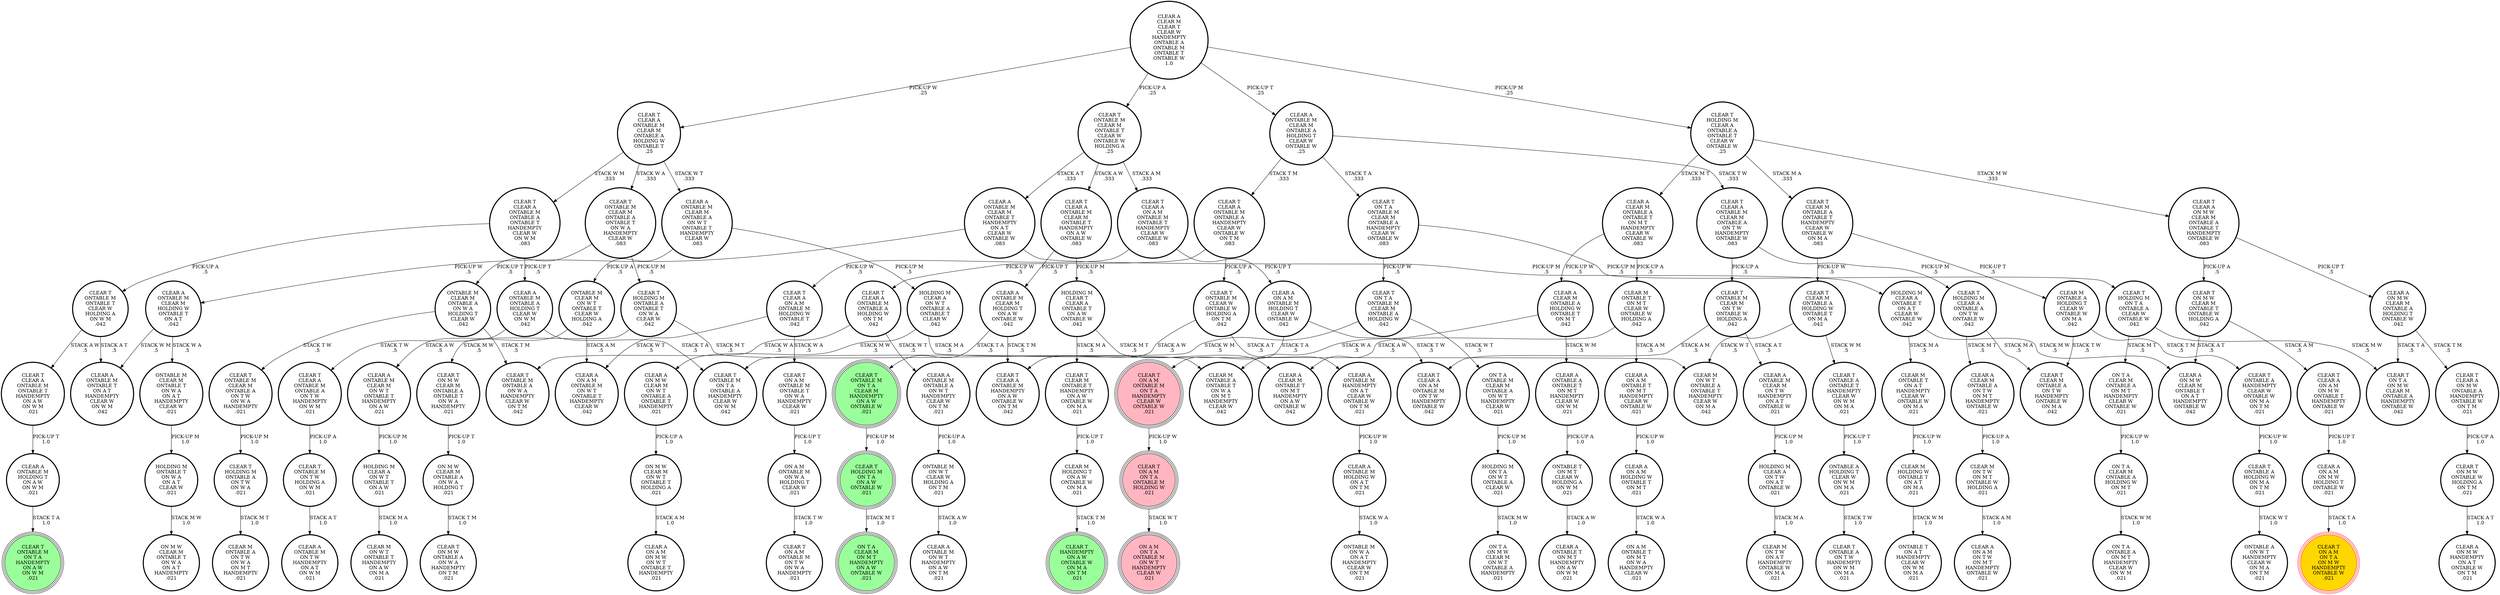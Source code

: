digraph {
"CLEAR A\nONTABLE M\nCLEAR M\nHOLDING T\nON A W\nONTABLE W\n.042\n" -> "CLEAR T\nONTABLE M\nON T A\nCLEAR M\nHANDEMPTY\nON A W\nONTABLE W\n.021\n"[label="STACK T A\n.5\n"];
"CLEAR A\nONTABLE M\nCLEAR M\nHOLDING T\nON A W\nONTABLE W\n.042\n" -> "CLEAR T\nCLEAR A\nONTABLE M\nHANDEMPTY\nON A W\nONTABLE W\nON T M\n.042\n"[label="STACK T M\n.5\n"];
"CLEAR T\nCLEAR A\nONTABLE M\nCLEAR M\nONTABLE A\nHOLDING W\nONTABLE T\n.25\n" -> "CLEAR T\nONTABLE M\nCLEAR M\nONTABLE A\nONTABLE T\nON W A\nHANDEMPTY\nCLEAR W\n.083\n"[label="STACK W A\n.333\n"];
"CLEAR T\nCLEAR A\nONTABLE M\nCLEAR M\nONTABLE A\nHOLDING W\nONTABLE T\n.25\n" -> "CLEAR T\nCLEAR A\nONTABLE M\nONTABLE A\nONTABLE T\nHANDEMPTY\nCLEAR W\nON W M\n.083\n"[label="STACK W M\n.333\n"];
"CLEAR T\nCLEAR A\nONTABLE M\nCLEAR M\nONTABLE A\nHOLDING W\nONTABLE T\n.25\n" -> "CLEAR A\nONTABLE M\nCLEAR M\nONTABLE A\nON W T\nONTABLE T\nHANDEMPTY\nCLEAR W\n.083\n"[label="STACK W T\n.333\n"];
"CLEAR A\nON M W\nCLEAR M\nON W T\nONTABLE A\nONTABLE T\nHANDEMPTY\n.021\n" -> "ON M W\nCLEAR M\nON W T\nONTABLE T\nHOLDING A\n.021\n"[label="PICK-UP A\n1.0\n"];
"CLEAR T\nON A M\nONTABLE M\nON T A\nHANDEMPTY\nCLEAR W\nONTABLE W\n.021\n" -> "CLEAR T\nON A M\nON T A\nONTABLE M\nHOLDING W\n.021\n"[label="PICK-UP W\n1.0\n"];
"HOLDING M\nCLEAR A\nON T W\nON A T\nONTABLE W\n.021\n" -> "CLEAR M\nON T W\nON A T\nHANDEMPTY\nONTABLE W\nON M A\n.021\n"[label="STACK M A\n1.0\n"];
"CLEAR M\nONTABLE T\nON M T\nCLEAR W\nONTABLE W\nHOLDING A\n.042\n" -> "CLEAR A\nCLEAR M\nONTABLE T\nON M T\nHANDEMPTY\nON A W\nONTABLE W\n.042\n"[label="STACK A W\n.5\n"];
"CLEAR M\nONTABLE T\nON M T\nCLEAR W\nONTABLE W\nHOLDING A\n.042\n" -> "CLEAR A\nON A M\nONTABLE T\nON M T\nHANDEMPTY\nCLEAR W\nONTABLE W\n.021\n"[label="STACK A M\n.5\n"];
"CLEAR A\nON A M\nHOLDING W\nONTABLE T\nON M T\n.021\n" -> "ON A M\nONTABLE T\nON M T\nON W A\nHANDEMPTY\nCLEAR W\n.021\n"[label="STACK W A\n1.0\n"];
"CLEAR M\nONTABLE A\nHOLDING T\nCLEAR W\nONTABLE W\nON M A\n.042\n" -> "CLEAR T\nONTABLE A\nHANDEMPTY\nCLEAR W\nONTABLE W\nON M A\nON T M\n.021\n"[label="STACK T M\n.5\n"];
"CLEAR M\nONTABLE A\nHOLDING T\nCLEAR W\nONTABLE W\nON M A\n.042\n" -> "CLEAR T\nCLEAR M\nONTABLE A\nON T W\nHANDEMPTY\nONTABLE W\nON M A\n.042\n"[label="STACK T W\n.5\n"];
"ONTABLE M\nCLEAR M\nON W T\nONTABLE T\nCLEAR W\nHOLDING A\n.042\n" -> "CLEAR A\nONTABLE M\nCLEAR M\nON W T\nONTABLE T\nHANDEMPTY\nON A W\n.021\n"[label="STACK A W\n.5\n"];
"ONTABLE M\nCLEAR M\nON W T\nONTABLE T\nCLEAR W\nHOLDING A\n.042\n" -> "CLEAR A\nON A M\nONTABLE M\nON W T\nONTABLE T\nHANDEMPTY\nCLEAR W\n.042\n"[label="STACK A M\n.5\n"];
"ON M W\nCLEAR M\nONTABLE A\nON W A\nHOLDING T\n.021\n" -> "CLEAR T\nON M W\nONTABLE A\nON W A\nHANDEMPTY\nON T M\n.021\n"[label="STACK T M\n1.0\n"];
"CLEAR T\nONTABLE M\nON T W\nHOLDING A\nON W M\n.021\n" -> "CLEAR A\nONTABLE M\nON T W\nHANDEMPTY\nON A T\nON W M\n.021\n"[label="STACK A T\n1.0\n"];
"CLEAR T\nON A M\nONTABLE M\nONTABLE T\nON W A\nHANDEMPTY\nCLEAR W\n.021\n" -> "ON A M\nONTABLE M\nON W A\nHOLDING T\nCLEAR W\n.021\n"[label="PICK-UP T\n1.0\n"];
"CLEAR A\nONTABLE M\nHOLDING W\nON A T\nON T M\n.021\n" -> "ONTABLE M\nON W A\nON A T\nHANDEMPTY\nCLEAR W\nON T M\n.021\n"[label="STACK W A\n1.0\n"];
"CLEAR A\nCLEAR M\nONTABLE A\nONTABLE T\nON M T\nHANDEMPTY\nCLEAR W\nONTABLE W\n.083\n" -> "CLEAR A\nCLEAR M\nONTABLE A\nHOLDING W\nONTABLE T\nON M T\n.042\n"[label="PICK-UP W\n.5\n"];
"CLEAR A\nCLEAR M\nONTABLE A\nONTABLE T\nON M T\nHANDEMPTY\nCLEAR W\nONTABLE W\n.083\n" -> "CLEAR M\nONTABLE T\nON M T\nCLEAR W\nONTABLE W\nHOLDING A\n.042\n"[label="PICK-UP A\n.5\n"];
"CLEAR T\nHOLDING M\nCLEAR A\nONTABLE A\nON T W\nONTABLE W\n.042\n" -> "CLEAR T\nCLEAR M\nONTABLE A\nON T W\nHANDEMPTY\nONTABLE W\nON M A\n.042\n"[label="STACK M A\n.5\n"];
"CLEAR T\nHOLDING M\nCLEAR A\nONTABLE A\nON T W\nONTABLE W\n.042\n" -> "CLEAR A\nCLEAR M\nONTABLE A\nON T W\nON M T\nHANDEMPTY\nONTABLE W\n.021\n"[label="STACK M T\n.5\n"];
"CLEAR A\nONTABLE M\nCLEAR M\nONTABLE T\nHANDEMPTY\nON A T\nCLEAR W\nONTABLE W\n.083\n" -> "CLEAR A\nONTABLE M\nCLEAR M\nHOLDING W\nONTABLE T\nON A T\n.042\n"[label="PICK-UP W\n.5\n"];
"CLEAR A\nONTABLE M\nCLEAR M\nONTABLE T\nHANDEMPTY\nON A T\nCLEAR W\nONTABLE W\n.083\n" -> "HOLDING M\nCLEAR A\nONTABLE T\nON A T\nCLEAR W\nONTABLE W\n.042\n"[label="PICK-UP M\n.5\n"];
"CLEAR T\nONTABLE M\nONTABLE T\nCLEAR W\nHOLDING A\nON W M\n.042\n" -> "CLEAR A\nONTABLE M\nONTABLE T\nON A T\nHANDEMPTY\nCLEAR W\nON W M\n.042\n"[label="STACK A T\n.5\n"];
"CLEAR T\nONTABLE M\nONTABLE T\nCLEAR W\nHOLDING A\nON W M\n.042\n" -> "CLEAR T\nCLEAR A\nONTABLE M\nONTABLE T\nHANDEMPTY\nON A W\nON W M\n.021\n"[label="STACK A W\n.5\n"];
"CLEAR T\nHOLDING M\nONTABLE A\nONTABLE T\nON W A\nCLEAR W\n.042\n" -> "CLEAR T\nON M W\nCLEAR M\nONTABLE A\nONTABLE T\nON W A\nHANDEMPTY\n.021\n"[label="STACK M W\n.5\n"];
"CLEAR T\nHOLDING M\nONTABLE A\nONTABLE T\nON W A\nCLEAR W\n.042\n" -> "CLEAR M\nONTABLE A\nONTABLE T\nON W A\nON M T\nHANDEMPTY\nCLEAR W\n.042\n"[label="STACK M T\n.5\n"];
"HOLDING M\nON T A\nON W T\nONTABLE A\nCLEAR W\n.021\n" -> "ON T A\nON M W\nCLEAR M\nON W T\nONTABLE A\nHANDEMPTY\n.021\n"[label="STACK M W\n1.0\n"];
"CLEAR T\nONTABLE A\nHOLDING W\nON M A\nON T M\n.021\n" -> "ONTABLE A\nON W T\nHANDEMPTY\nCLEAR W\nON M A\nON T M\n.021\n"[label="STACK W T\n1.0\n"];
"CLEAR T\nCLEAR A\nONTABLE M\nONTABLE A\nHANDEMPTY\nCLEAR W\nONTABLE W\nON T M\n.083\n" -> "CLEAR T\nCLEAR A\nONTABLE M\nONTABLE A\nHOLDING W\nON T M\n.042\n"[label="PICK-UP W\n.5\n"];
"CLEAR T\nCLEAR A\nONTABLE M\nONTABLE A\nHANDEMPTY\nCLEAR W\nONTABLE W\nON T M\n.083\n" -> "CLEAR T\nONTABLE M\nCLEAR W\nONTABLE W\nHOLDING A\nON T M\n.042\n"[label="PICK-UP A\n.5\n"];
"CLEAR A\nCLEAR M\nONTABLE A\nHOLDING W\nONTABLE T\nON M T\n.042\n" -> "CLEAR M\nONTABLE A\nONTABLE T\nON W A\nON M T\nHANDEMPTY\nCLEAR W\n.042\n"[label="STACK W A\n.5\n"];
"CLEAR A\nCLEAR M\nONTABLE A\nHOLDING W\nONTABLE T\nON M T\n.042\n" -> "CLEAR A\nONTABLE A\nONTABLE T\nON M T\nHANDEMPTY\nCLEAR W\nON W M\n.021\n"[label="STACK W M\n.5\n"];
"CLEAR T\nHOLDING M\nONTABLE A\nON T W\nON W A\n.021\n" -> "CLEAR M\nONTABLE A\nON T W\nON W A\nON M T\nHANDEMPTY\n.021\n"[label="STACK M T\n1.0\n"];
"CLEAR T\nON T A\nONTABLE M\nCLEAR M\nONTABLE A\nHANDEMPTY\nCLEAR W\nONTABLE W\n.083\n" -> "CLEAR T\nON T A\nONTABLE M\nCLEAR M\nONTABLE A\nHOLDING W\n.042\n"[label="PICK-UP W\n.5\n"];
"CLEAR T\nON T A\nONTABLE M\nCLEAR M\nONTABLE A\nHANDEMPTY\nCLEAR W\nONTABLE W\n.083\n" -> "CLEAR T\nHOLDING M\nON T A\nONTABLE A\nCLEAR W\nONTABLE W\n.042\n"[label="PICK-UP M\n.5\n"];
"CLEAR T\nON A M\nON T A\nONTABLE M\nHOLDING W\n.021\n" -> "ON A M\nON T A\nONTABLE M\nON W T\nHANDEMPTY\nCLEAR W\n.021\n"[label="STACK W T\n1.0\n"];
"ONTABLE M\nCLEAR M\nONTABLE T\nON W A\nON A T\nHANDEMPTY\nCLEAR W\n.021\n" -> "HOLDING M\nONTABLE T\nON W A\nON A T\nCLEAR W\n.021\n"[label="PICK-UP M\n1.0\n"];
"CLEAR A\nONTABLE M\nCLEAR M\nONTABLE A\nON W T\nONTABLE T\nHANDEMPTY\nCLEAR W\n.083\n" -> "HOLDING M\nCLEAR A\nON W T\nONTABLE A\nONTABLE T\nCLEAR W\n.042\n"[label="PICK-UP M\n.5\n"];
"CLEAR A\nONTABLE M\nCLEAR M\nONTABLE A\nON W T\nONTABLE T\nHANDEMPTY\nCLEAR W\n.083\n" -> "ONTABLE M\nCLEAR M\nON W T\nONTABLE T\nCLEAR W\nHOLDING A\n.042\n"[label="PICK-UP A\n.5\n"];
"CLEAR T\nONTABLE A\nHANDEMPTY\nCLEAR W\nONTABLE W\nON M A\nON T M\n.021\n" -> "CLEAR T\nONTABLE A\nHOLDING W\nON M A\nON T M\n.021\n"[label="PICK-UP W\n1.0\n"];
"CLEAR T\nCLEAR A\nON M W\nONTABLE A\nHANDEMPTY\nONTABLE W\nON T M\n.021\n" -> "CLEAR T\nON M W\nONTABLE W\nHOLDING A\nON T M\n.021\n"[label="PICK-UP A\n1.0\n"];
"CLEAR A\nON A M\nONTABLE M\nHOLDING T\nCLEAR W\nONTABLE W\n.042\n" -> "CLEAR T\nON A M\nONTABLE M\nON T A\nHANDEMPTY\nCLEAR W\nONTABLE W\n.021\n"[label="STACK T A\n.5\n"];
"CLEAR A\nON A M\nONTABLE M\nHOLDING T\nCLEAR W\nONTABLE W\n.042\n" -> "CLEAR T\nCLEAR A\nON A M\nONTABLE M\nON T W\nHANDEMPTY\nONTABLE W\n.042\n"[label="STACK T W\n.5\n"];
"ON M W\nCLEAR M\nON W T\nONTABLE T\nHOLDING A\n.021\n" -> "CLEAR A\nON A M\nON M W\nON W T\nONTABLE T\nHANDEMPTY\n.021\n"[label="STACK A M\n1.0\n"];
"HOLDING M\nCLEAR A\nONTABLE T\nON A T\nCLEAR W\nONTABLE W\n.042\n" -> "CLEAR A\nON M W\nCLEAR M\nONTABLE T\nON A T\nHANDEMPTY\nONTABLE W\n.042\n"[label="STACK M W\n.5\n"];
"HOLDING M\nCLEAR A\nONTABLE T\nON A T\nCLEAR W\nONTABLE W\n.042\n" -> "CLEAR M\nONTABLE T\nON A T\nHANDEMPTY\nCLEAR W\nONTABLE W\nON M A\n.021\n"[label="STACK M A\n.5\n"];
"ONTABLE A\nHOLDING T\nCLEAR W\nON W M\nON M A\n.021\n" -> "CLEAR T\nONTABLE A\nON T W\nHANDEMPTY\nON W M\nON M A\n.021\n"[label="STACK T W\n1.0\n"];
"ON T A\nCLEAR M\nONTABLE A\nHOLDING W\nON M T\n.021\n" -> "ON T A\nONTABLE A\nON M T\nHANDEMPTY\nCLEAR W\nON W M\n.021\n"[label="STACK W M\n1.0\n"];
"ONTABLE M\nCLEAR M\nONTABLE A\nON W A\nHOLDING T\nCLEAR W\n.042\n" -> "CLEAR T\nONTABLE M\nONTABLE A\nON W A\nHANDEMPTY\nCLEAR W\nON T M\n.042\n"[label="STACK T M\n.5\n"];
"ONTABLE M\nCLEAR M\nONTABLE A\nON W A\nHOLDING T\nCLEAR W\n.042\n" -> "CLEAR T\nONTABLE M\nCLEAR M\nONTABLE A\nON T W\nON W A\nHANDEMPTY\n.021\n"[label="STACK T W\n.5\n"];
"CLEAR T\nONTABLE M\nCLEAR M\nONTABLE A\nON T W\nON W A\nHANDEMPTY\n.021\n" -> "CLEAR T\nHOLDING M\nONTABLE A\nON T W\nON W A\n.021\n"[label="PICK-UP M\n1.0\n"];
"CLEAR T\nCLEAR A\nONTABLE M\nONTABLE A\nON T W\nHANDEMPTY\nON W M\n.021\n" -> "CLEAR T\nONTABLE M\nON T W\nHOLDING A\nON W M\n.021\n"[label="PICK-UP A\n1.0\n"];
"CLEAR T\nCLEAR A\nONTABLE M\nONTABLE A\nHOLDING W\nON T M\n.042\n" -> "CLEAR T\nONTABLE M\nONTABLE A\nON W A\nHANDEMPTY\nCLEAR W\nON T M\n.042\n"[label="STACK W A\n.5\n"];
"CLEAR T\nCLEAR A\nONTABLE M\nONTABLE A\nHOLDING W\nON T M\n.042\n" -> "CLEAR A\nONTABLE M\nONTABLE A\nON W T\nHANDEMPTY\nCLEAR W\nON T M\n.021\n"[label="STACK W T\n.5\n"];
"HOLDING M\nONTABLE T\nON W A\nON A T\nCLEAR W\n.021\n" -> "ON M W\nCLEAR M\nONTABLE T\nON W A\nON A T\nHANDEMPTY\n.021\n"[label="STACK M W\n1.0\n"];
"CLEAR M\nON T W\nON M T\nONTABLE W\nHOLDING A\n.021\n" -> "CLEAR A\nON A M\nON T W\nON M T\nHANDEMPTY\nONTABLE W\n.021\n"[label="STACK A M\n1.0\n"];
"ONTABLE T\nON M T\nCLEAR W\nHOLDING A\nON W M\n.021\n" -> "CLEAR A\nONTABLE T\nON M T\nHANDEMPTY\nON A W\nON W M\n.021\n"[label="STACK A W\n1.0\n"];
"CLEAR T\nCLEAR A\nONTABLE M\nCLEAR M\nONTABLE T\nHANDEMPTY\nON A W\nONTABLE W\n.083\n" -> "HOLDING M\nCLEAR T\nCLEAR A\nONTABLE T\nON A W\nONTABLE W\n.042\n"[label="PICK-UP M\n.5\n"];
"CLEAR T\nCLEAR A\nONTABLE M\nCLEAR M\nONTABLE T\nHANDEMPTY\nON A W\nONTABLE W\n.083\n" -> "CLEAR A\nONTABLE M\nCLEAR M\nHOLDING T\nON A W\nONTABLE W\n.042\n"[label="PICK-UP T\n.5\n"];
"CLEAR T\nONTABLE M\nCLEAR M\nONTABLE T\nCLEAR W\nONTABLE W\nHOLDING A\n.25\n" -> "CLEAR A\nONTABLE M\nCLEAR M\nONTABLE T\nHANDEMPTY\nON A T\nCLEAR W\nONTABLE W\n.083\n"[label="STACK A T\n.333\n"];
"CLEAR T\nONTABLE M\nCLEAR M\nONTABLE T\nCLEAR W\nONTABLE W\nHOLDING A\n.25\n" -> "CLEAR T\nCLEAR A\nON A M\nONTABLE M\nONTABLE T\nHANDEMPTY\nCLEAR W\nONTABLE W\n.083\n"[label="STACK A M\n.333\n"];
"CLEAR T\nONTABLE M\nCLEAR M\nONTABLE T\nCLEAR W\nONTABLE W\nHOLDING A\n.25\n" -> "CLEAR T\nCLEAR A\nONTABLE M\nCLEAR M\nONTABLE T\nHANDEMPTY\nON A W\nONTABLE W\n.083\n"[label="STACK A W\n.333\n"];
"CLEAR T\nHOLDING M\nON T A\nONTABLE A\nCLEAR W\nONTABLE W\n.042\n" -> "ON T A\nCLEAR M\nONTABLE A\nON M T\nHANDEMPTY\nCLEAR W\nONTABLE W\n.021\n"[label="STACK M T\n.5\n"];
"CLEAR T\nHOLDING M\nON T A\nONTABLE A\nCLEAR W\nONTABLE W\n.042\n" -> "CLEAR T\nON T A\nON M W\nCLEAR M\nONTABLE A\nHANDEMPTY\nONTABLE W\n.042\n"[label="STACK M W\n.5\n"];
"CLEAR A\nON M W\nCLEAR M\nONTABLE A\nHOLDING T\nONTABLE W\n.042\n" -> "CLEAR T\nON T A\nON M W\nCLEAR M\nONTABLE A\nHANDEMPTY\nONTABLE W\n.042\n"[label="STACK T A\n.5\n"];
"CLEAR A\nON M W\nCLEAR M\nONTABLE A\nHOLDING T\nONTABLE W\n.042\n" -> "CLEAR T\nCLEAR A\nON M W\nONTABLE A\nHANDEMPTY\nONTABLE W\nON T M\n.021\n"[label="STACK T M\n.5\n"];
"CLEAR T\nCLEAR M\nONTABLE A\nONTABLE T\nHANDEMPTY\nCLEAR W\nONTABLE W\nON M A\n.083\n" -> "CLEAR M\nONTABLE A\nHOLDING T\nCLEAR W\nONTABLE W\nON M A\n.042\n"[label="PICK-UP T\n.5\n"];
"CLEAR T\nCLEAR M\nONTABLE A\nONTABLE T\nHANDEMPTY\nCLEAR W\nONTABLE W\nON M A\n.083\n" -> "CLEAR T\nCLEAR M\nONTABLE A\nHOLDING W\nONTABLE T\nON M A\n.042\n"[label="PICK-UP W\n.5\n"];
"CLEAR A\nON A M\nONTABLE T\nON M T\nHANDEMPTY\nCLEAR W\nONTABLE W\n.021\n" -> "CLEAR A\nON A M\nHOLDING W\nONTABLE T\nON M T\n.021\n"[label="PICK-UP W\n1.0\n"];
"CLEAR T\nCLEAR M\nONTABLE T\nHANDEMPTY\nON A W\nONTABLE W\nON M A\n.021\n" -> "CLEAR M\nHOLDING T\nON A W\nONTABLE W\nON M A\n.021\n"[label="PICK-UP T\n1.0\n"];
"CLEAR T\nON T A\nONTABLE M\nCLEAR M\nONTABLE A\nHOLDING W\n.042\n" -> "CLEAR T\nONTABLE M\nON T A\nONTABLE A\nHANDEMPTY\nCLEAR W\nON W M\n.042\n"[label="STACK W M\n.5\n"];
"CLEAR T\nON T A\nONTABLE M\nCLEAR M\nONTABLE A\nHOLDING W\n.042\n" -> "ON T A\nONTABLE M\nCLEAR M\nONTABLE A\nON W T\nHANDEMPTY\nCLEAR W\n.021\n"[label="STACK W T\n.5\n"];
"ONTABLE M\nON W T\nCLEAR W\nHOLDING A\nON T M\n.021\n" -> "CLEAR A\nONTABLE M\nON W T\nHANDEMPTY\nON A W\nON T M\n.021\n"[label="STACK A W\n1.0\n"];
"CLEAR A\nON A M\nON M W\nHOLDING T\nONTABLE W\n.021\n" -> "CLEAR T\nON A M\nON T A\nON M W\nHANDEMPTY\nONTABLE W\n.021\n"[label="STACK T A\n1.0\n"];
"ON T A\nONTABLE M\nCLEAR M\nONTABLE A\nON W T\nHANDEMPTY\nCLEAR W\n.021\n" -> "HOLDING M\nON T A\nON W T\nONTABLE A\nCLEAR W\n.021\n"[label="PICK-UP M\n1.0\n"];
"CLEAR T\nON M W\nCLEAR M\nONTABLE T\nONTABLE W\nHOLDING A\n.042\n" -> "CLEAR A\nON M W\nCLEAR M\nONTABLE T\nON A T\nHANDEMPTY\nONTABLE W\n.042\n"[label="STACK A T\n.5\n"];
"CLEAR T\nON M W\nCLEAR M\nONTABLE T\nONTABLE W\nHOLDING A\n.042\n" -> "CLEAR T\nCLEAR A\nON A M\nON M W\nONTABLE T\nHANDEMPTY\nONTABLE W\n.021\n"[label="STACK A M\n.5\n"];
"CLEAR T\nCLEAR A\nONTABLE M\nCLEAR M\nONTABLE A\nON T W\nHANDEMPTY\nONTABLE W\n.083\n" -> "CLEAR T\nONTABLE M\nCLEAR M\nON T W\nONTABLE W\nHOLDING A\n.042\n"[label="PICK-UP A\n.5\n"];
"CLEAR T\nCLEAR A\nONTABLE M\nCLEAR M\nONTABLE A\nON T W\nHANDEMPTY\nONTABLE W\n.083\n" -> "CLEAR T\nHOLDING M\nCLEAR A\nONTABLE A\nON T W\nONTABLE W\n.042\n"[label="PICK-UP M\n.5\n"];
"ON A M\nONTABLE M\nON W A\nHOLDING T\nCLEAR W\n.021\n" -> "CLEAR T\nON A M\nONTABLE M\nON T W\nON W A\nHANDEMPTY\n.021\n"[label="STACK T W\n1.0\n"];
"HOLDING M\nCLEAR A\nON W T\nONTABLE A\nONTABLE T\nCLEAR W\n.042\n" -> "CLEAR M\nON W T\nONTABLE A\nONTABLE T\nHANDEMPTY\nCLEAR W\nON M A\n.042\n"[label="STACK M A\n.5\n"];
"HOLDING M\nCLEAR A\nON W T\nONTABLE A\nONTABLE T\nCLEAR W\n.042\n" -> "CLEAR A\nON M W\nCLEAR M\nON W T\nONTABLE A\nONTABLE T\nHANDEMPTY\n.021\n"[label="STACK M W\n.5\n"];
"CLEAR A\nONTABLE M\nONTABLE A\nHOLDING T\nCLEAR W\nON W M\n.042\n" -> "CLEAR T\nONTABLE M\nON T A\nONTABLE A\nHANDEMPTY\nCLEAR W\nON W M\n.042\n"[label="STACK T A\n.5\n"];
"CLEAR A\nONTABLE M\nONTABLE A\nHOLDING T\nCLEAR W\nON W M\n.042\n" -> "CLEAR T\nCLEAR A\nONTABLE M\nONTABLE A\nON T W\nHANDEMPTY\nON W M\n.021\n"[label="STACK T W\n.5\n"];
"CLEAR A\nONTABLE M\nHANDEMPTY\nON A T\nCLEAR W\nONTABLE W\nON T M\n.021\n" -> "CLEAR A\nONTABLE M\nHOLDING W\nON A T\nON T M\n.021\n"[label="PICK-UP W\n1.0\n"];
"CLEAR T\nON M W\nONTABLE W\nHOLDING A\nON T M\n.021\n" -> "CLEAR A\nON M W\nHANDEMPTY\nON A T\nONTABLE W\nON T M\n.021\n"[label="STACK A T\n1.0\n"];
"CLEAR A\nCLEAR M\nCLEAR T\nCLEAR W\nHANDEMPTY\nONTABLE A\nONTABLE M\nONTABLE T\nONTABLE W\n1.0\n" -> "CLEAR T\nONTABLE M\nCLEAR M\nONTABLE T\nCLEAR W\nONTABLE W\nHOLDING A\n.25\n"[label="PICK-UP A\n.25\n"];
"CLEAR A\nCLEAR M\nCLEAR T\nCLEAR W\nHANDEMPTY\nONTABLE A\nONTABLE M\nONTABLE T\nONTABLE W\n1.0\n" -> "CLEAR A\nONTABLE M\nCLEAR M\nONTABLE A\nHOLDING T\nCLEAR W\nONTABLE W\n.25\n"[label="PICK-UP T\n.25\n"];
"CLEAR A\nCLEAR M\nCLEAR T\nCLEAR W\nHANDEMPTY\nONTABLE A\nONTABLE M\nONTABLE T\nONTABLE W\n1.0\n" -> "CLEAR T\nHOLDING M\nCLEAR A\nONTABLE A\nONTABLE T\nCLEAR W\nONTABLE W\n.25\n"[label="PICK-UP M\n.25\n"];
"CLEAR A\nCLEAR M\nCLEAR T\nCLEAR W\nHANDEMPTY\nONTABLE A\nONTABLE M\nONTABLE T\nONTABLE W\n1.0\n" -> "CLEAR T\nCLEAR A\nONTABLE M\nCLEAR M\nONTABLE A\nHOLDING W\nONTABLE T\n.25\n"[label="PICK-UP W\n.25\n"];
"CLEAR T\nCLEAR A\nON M W\nCLEAR M\nONTABLE A\nONTABLE T\nHANDEMPTY\nONTABLE W\n.083\n" -> "CLEAR A\nON M W\nCLEAR M\nONTABLE A\nHOLDING T\nONTABLE W\n.042\n"[label="PICK-UP T\n.5\n"];
"CLEAR T\nCLEAR A\nON M W\nCLEAR M\nONTABLE A\nONTABLE T\nHANDEMPTY\nONTABLE W\n.083\n" -> "CLEAR T\nON M W\nCLEAR M\nONTABLE T\nONTABLE W\nHOLDING A\n.042\n"[label="PICK-UP A\n.5\n"];
"CLEAR A\nONTABLE M\nONTABLE A\nON W T\nHANDEMPTY\nCLEAR W\nON T M\n.021\n" -> "ONTABLE M\nON W T\nCLEAR W\nHOLDING A\nON T M\n.021\n"[label="PICK-UP A\n1.0\n"];
"CLEAR T\nON M W\nCLEAR M\nONTABLE A\nONTABLE T\nON W A\nHANDEMPTY\n.021\n" -> "ON M W\nCLEAR M\nONTABLE A\nON W A\nHOLDING T\n.021\n"[label="PICK-UP T\n1.0\n"];
"CLEAR M\nONTABLE T\nON A T\nHANDEMPTY\nCLEAR W\nONTABLE W\nON M A\n.021\n" -> "CLEAR M\nHOLDING W\nONTABLE T\nON A T\nON M A\n.021\n"[label="PICK-UP W\n1.0\n"];
"CLEAR A\nONTABLE M\nCLEAR M\nON T W\nHANDEMPTY\nON A T\nONTABLE W\n.021\n" -> "HOLDING M\nCLEAR A\nON T W\nON A T\nONTABLE W\n.021\n"[label="PICK-UP M\n1.0\n"];
"CLEAR A\nONTABLE A\nONTABLE T\nON M T\nHANDEMPTY\nCLEAR W\nON W M\n.021\n" -> "ONTABLE T\nON M T\nCLEAR W\nHOLDING A\nON W M\n.021\n"[label="PICK-UP A\n1.0\n"];
"ON T A\nCLEAR M\nONTABLE A\nON M T\nHANDEMPTY\nCLEAR W\nONTABLE W\n.021\n" -> "ON T A\nCLEAR M\nONTABLE A\nHOLDING W\nON M T\n.021\n"[label="PICK-UP W\n1.0\n"];
"CLEAR T\nCLEAR A\nON A M\nONTABLE M\nHOLDING W\nONTABLE T\n.042\n" -> "CLEAR A\nON A M\nONTABLE M\nON W T\nONTABLE T\nHANDEMPTY\nCLEAR W\n.042\n"[label="STACK W T\n.5\n"];
"CLEAR T\nCLEAR A\nON A M\nONTABLE M\nHOLDING W\nONTABLE T\n.042\n" -> "CLEAR T\nON A M\nONTABLE M\nONTABLE T\nON W A\nHANDEMPTY\nCLEAR W\n.021\n"[label="STACK W A\n.5\n"];
"CLEAR A\nONTABLE M\nCLEAR M\nHOLDING W\nONTABLE T\nON A T\n.042\n" -> "CLEAR A\nONTABLE M\nONTABLE T\nON A T\nHANDEMPTY\nCLEAR W\nON W M\n.042\n"[label="STACK W M\n.5\n"];
"CLEAR A\nONTABLE M\nCLEAR M\nHOLDING W\nONTABLE T\nON A T\n.042\n" -> "ONTABLE M\nCLEAR M\nONTABLE T\nON W A\nON A T\nHANDEMPTY\nCLEAR W\n.021\n"[label="STACK W A\n.5\n"];
"CLEAR T\nHOLDING M\nCLEAR A\nONTABLE A\nONTABLE T\nCLEAR W\nONTABLE W\n.25\n" -> "CLEAR A\nCLEAR M\nONTABLE A\nONTABLE T\nON M T\nHANDEMPTY\nCLEAR W\nONTABLE W\n.083\n"[label="STACK M T\n.333\n"];
"CLEAR T\nHOLDING M\nCLEAR A\nONTABLE A\nONTABLE T\nCLEAR W\nONTABLE W\n.25\n" -> "CLEAR T\nCLEAR M\nONTABLE A\nONTABLE T\nHANDEMPTY\nCLEAR W\nONTABLE W\nON M A\n.083\n"[label="STACK M A\n.333\n"];
"CLEAR T\nHOLDING M\nCLEAR A\nONTABLE A\nONTABLE T\nCLEAR W\nONTABLE W\n.25\n" -> "CLEAR T\nCLEAR A\nON M W\nCLEAR M\nONTABLE A\nONTABLE T\nHANDEMPTY\nONTABLE W\n.083\n"[label="STACK M W\n.333\n"];
"CLEAR A\nONTABLE M\nCLEAR M\nONTABLE A\nHOLDING T\nCLEAR W\nONTABLE W\n.25\n" -> "CLEAR T\nCLEAR A\nONTABLE M\nONTABLE A\nHANDEMPTY\nCLEAR W\nONTABLE W\nON T M\n.083\n"[label="STACK T M\n.333\n"];
"CLEAR A\nONTABLE M\nCLEAR M\nONTABLE A\nHOLDING T\nCLEAR W\nONTABLE W\n.25\n" -> "CLEAR T\nON T A\nONTABLE M\nCLEAR M\nONTABLE A\nHANDEMPTY\nCLEAR W\nONTABLE W\n.083\n"[label="STACK T A\n.333\n"];
"CLEAR A\nONTABLE M\nCLEAR M\nONTABLE A\nHOLDING T\nCLEAR W\nONTABLE W\n.25\n" -> "CLEAR T\nCLEAR A\nONTABLE M\nCLEAR M\nONTABLE A\nON T W\nHANDEMPTY\nONTABLE W\n.083\n"[label="STACK T W\n.333\n"];
"CLEAR T\nCLEAR A\nONTABLE M\nONTABLE A\nONTABLE T\nHANDEMPTY\nCLEAR W\nON W M\n.083\n" -> "CLEAR T\nONTABLE M\nONTABLE T\nCLEAR W\nHOLDING A\nON W M\n.042\n"[label="PICK-UP A\n.5\n"];
"CLEAR T\nCLEAR A\nONTABLE M\nONTABLE A\nONTABLE T\nHANDEMPTY\nCLEAR W\nON W M\n.083\n" -> "CLEAR A\nONTABLE M\nONTABLE A\nHOLDING T\nCLEAR W\nON W M\n.042\n"[label="PICK-UP T\n.5\n"];
"CLEAR T\nHOLDING M\nON T A\nON A W\nONTABLE W\n.021\n" -> "ON T A\nCLEAR M\nON M T\nHANDEMPTY\nON A W\nONTABLE W\n.021\n"[label="STACK M T\n1.0\n"];
"CLEAR A\nONTABLE M\nHOLDING T\nON A W\nON W M\n.021\n" -> "CLEAR T\nONTABLE M\nON T A\nHANDEMPTY\nON A W\nON W M\n.021\n"[label="STACK T A\n1.0\n"];
"CLEAR A\nCLEAR M\nONTABLE A\nON T W\nON M T\nHANDEMPTY\nONTABLE W\n.021\n" -> "CLEAR M\nON T W\nON M T\nONTABLE W\nHOLDING A\n.021\n"[label="PICK-UP A\n1.0\n"];
"CLEAR T\nONTABLE M\nCLEAR W\nONTABLE W\nHOLDING A\nON T M\n.042\n" -> "CLEAR T\nCLEAR A\nONTABLE M\nHANDEMPTY\nON A W\nONTABLE W\nON T M\n.042\n"[label="STACK A W\n.5\n"];
"CLEAR T\nONTABLE M\nCLEAR W\nONTABLE W\nHOLDING A\nON T M\n.042\n" -> "CLEAR A\nONTABLE M\nHANDEMPTY\nON A T\nCLEAR W\nONTABLE W\nON T M\n.021\n"[label="STACK A T\n.5\n"];
"CLEAR T\nONTABLE A\nONTABLE T\nHANDEMPTY\nCLEAR W\nON W M\nON M A\n.021\n" -> "ONTABLE A\nHOLDING T\nCLEAR W\nON W M\nON M A\n.021\n"[label="PICK-UP T\n1.0\n"];
"HOLDING M\nCLEAR A\nON W T\nONTABLE T\nON A W\n.021\n" -> "CLEAR M\nON W T\nONTABLE T\nHANDEMPTY\nON A W\nON M A\n.021\n"[label="STACK M A\n1.0\n"];
"CLEAR A\nONTABLE M\nCLEAR M\nON W T\nONTABLE T\nHANDEMPTY\nON A W\n.021\n" -> "HOLDING M\nCLEAR A\nON W T\nONTABLE T\nON A W\n.021\n"[label="PICK-UP M\n1.0\n"];
"CLEAR T\nCLEAR A\nON A M\nON M W\nONTABLE T\nHANDEMPTY\nONTABLE W\n.021\n" -> "CLEAR A\nON A M\nON M W\nHOLDING T\nONTABLE W\n.021\n"[label="PICK-UP T\n1.0\n"];
"CLEAR T\nCLEAR A\nONTABLE M\nONTABLE T\nHANDEMPTY\nON A W\nON W M\n.021\n" -> "CLEAR A\nONTABLE M\nHOLDING T\nON A W\nON W M\n.021\n"[label="PICK-UP T\n1.0\n"];
"CLEAR T\nONTABLE M\nCLEAR M\nON T W\nONTABLE W\nHOLDING A\n.042\n" -> "CLEAR T\nCLEAR A\nON A M\nONTABLE M\nON T W\nHANDEMPTY\nONTABLE W\n.042\n"[label="STACK A M\n.5\n"];
"CLEAR T\nONTABLE M\nCLEAR M\nON T W\nONTABLE W\nHOLDING A\n.042\n" -> "CLEAR A\nONTABLE M\nCLEAR M\nON T W\nHANDEMPTY\nON A T\nONTABLE W\n.021\n"[label="STACK A T\n.5\n"];
"CLEAR T\nCLEAR M\nONTABLE A\nHOLDING W\nONTABLE T\nON M A\n.042\n" -> "CLEAR T\nONTABLE A\nONTABLE T\nHANDEMPTY\nCLEAR W\nON W M\nON M A\n.021\n"[label="STACK W M\n.5\n"];
"CLEAR T\nCLEAR M\nONTABLE A\nHOLDING W\nONTABLE T\nON M A\n.042\n" -> "CLEAR M\nON W T\nONTABLE A\nONTABLE T\nHANDEMPTY\nCLEAR W\nON M A\n.042\n"[label="STACK W T\n.5\n"];
"HOLDING M\nCLEAR T\nCLEAR A\nONTABLE T\nON A W\nONTABLE W\n.042\n" -> "CLEAR A\nCLEAR M\nONTABLE T\nON M T\nHANDEMPTY\nON A W\nONTABLE W\n.042\n"[label="STACK M T\n.5\n"];
"HOLDING M\nCLEAR T\nCLEAR A\nONTABLE T\nON A W\nONTABLE W\n.042\n" -> "CLEAR T\nCLEAR M\nONTABLE T\nHANDEMPTY\nON A W\nONTABLE W\nON M A\n.021\n"[label="STACK M A\n.5\n"];
"CLEAR T\nCLEAR A\nON A M\nONTABLE M\nONTABLE T\nHANDEMPTY\nCLEAR W\nONTABLE W\n.083\n" -> "CLEAR T\nCLEAR A\nON A M\nONTABLE M\nHOLDING W\nONTABLE T\n.042\n"[label="PICK-UP W\n.5\n"];
"CLEAR T\nCLEAR A\nON A M\nONTABLE M\nONTABLE T\nHANDEMPTY\nCLEAR W\nONTABLE W\n.083\n" -> "CLEAR A\nON A M\nONTABLE M\nHOLDING T\nCLEAR W\nONTABLE W\n.042\n"[label="PICK-UP T\n.5\n"];
"CLEAR T\nONTABLE M\nON T A\nCLEAR M\nHANDEMPTY\nON A W\nONTABLE W\n.021\n" -> "CLEAR T\nHOLDING M\nON T A\nON A W\nONTABLE W\n.021\n"[label="PICK-UP M\n1.0\n"];
"CLEAR M\nHOLDING T\nON A W\nONTABLE W\nON M A\n.021\n" -> "CLEAR T\nHANDEMPTY\nON A W\nONTABLE W\nON M A\nON T M\n.021\n"[label="STACK T M\n1.0\n"];
"CLEAR T\nONTABLE M\nCLEAR M\nONTABLE A\nONTABLE T\nON W A\nHANDEMPTY\nCLEAR W\n.083\n" -> "ONTABLE M\nCLEAR M\nONTABLE A\nON W A\nHOLDING T\nCLEAR W\n.042\n"[label="PICK-UP T\n.5\n"];
"CLEAR T\nONTABLE M\nCLEAR M\nONTABLE A\nONTABLE T\nON W A\nHANDEMPTY\nCLEAR W\n.083\n" -> "CLEAR T\nHOLDING M\nONTABLE A\nONTABLE T\nON W A\nCLEAR W\n.042\n"[label="PICK-UP M\n.5\n"];
"CLEAR M\nHOLDING W\nONTABLE T\nON A T\nON M A\n.021\n" -> "ONTABLE T\nON A T\nHANDEMPTY\nCLEAR W\nON W M\nON M A\n.021\n"[label="STACK W M\n1.0\n"];
"ON M W\nCLEAR M\nONTABLE T\nON W A\nON A T\nHANDEMPTY\n.021\n" [shape=circle, penwidth=3];
"CLEAR T\nON A M\nONTABLE M\nON T W\nON W A\nHANDEMPTY\n.021\n" [shape=circle, penwidth=3];
"CLEAR T\nONTABLE M\nON T A\nONTABLE A\nHANDEMPTY\nCLEAR W\nON W M\n.042\n" [shape=circle, penwidth=3];
"ONTABLE M\nON W A\nON A T\nHANDEMPTY\nCLEAR W\nON T M\n.021\n" [shape=circle, penwidth=3];
"CLEAR T\nHANDEMPTY\nON A W\nONTABLE W\nON M A\nON T M\n.021\n" [shape=circle, style=filled, fillcolor=palegreen1, peripheries=3];
"ON T A\nONTABLE A\nON M T\nHANDEMPTY\nCLEAR W\nON W M\n.021\n" [shape=circle, penwidth=3];
"ON T A\nCLEAR M\nON M T\nHANDEMPTY\nON A W\nONTABLE W\n.021\n" [shape=circle, style=filled, fillcolor=palegreen1, peripheries=3];
"CLEAR T\nCLEAR A\nONTABLE M\nHANDEMPTY\nON A W\nONTABLE W\nON T M\n.042\n" [shape=circle, penwidth=3];
"CLEAR M\nONTABLE A\nON T W\nON W A\nON M T\nHANDEMPTY\n.021\n" [shape=circle, penwidth=3];
"CLEAR A\nON A M\nON T W\nON M T\nHANDEMPTY\nONTABLE W\n.021\n" [shape=circle, penwidth=3];
"ONTABLE A\nON W T\nHANDEMPTY\nCLEAR W\nON M A\nON T M\n.021\n" [shape=circle, penwidth=3];
"CLEAR T\nON T A\nON M W\nCLEAR M\nONTABLE A\nHANDEMPTY\nONTABLE W\n.042\n" [shape=circle, penwidth=3];
"CLEAR A\nON A M\nONTABLE M\nON W T\nONTABLE T\nHANDEMPTY\nCLEAR W\n.042\n" [shape=circle, penwidth=3];
"CLEAR T\nCLEAR M\nONTABLE A\nON T W\nHANDEMPTY\nONTABLE W\nON M A\n.042\n" [shape=circle, penwidth=3];
"CLEAR A\nON A M\nON M W\nON W T\nONTABLE T\nHANDEMPTY\n.021\n" [shape=circle, penwidth=3];
"CLEAR A\nON M W\nHANDEMPTY\nON A T\nONTABLE W\nON T M\n.021\n" [shape=circle, penwidth=3];
"CLEAR T\nON A M\nON T A\nON M W\nHANDEMPTY\nONTABLE W\n.021\n" [shape=circle, style=filled color=red, fillcolor=gold, peripheries=3];
"CLEAR T\nONTABLE M\nON T A\nHANDEMPTY\nON A W\nON W M\n.021\n" [shape=circle, style=filled, fillcolor=palegreen1, peripheries=3];
"CLEAR A\nONTABLE M\nON T W\nHANDEMPTY\nON A T\nON W M\n.021\n" [shape=circle, penwidth=3];
"CLEAR A\nONTABLE T\nON M T\nHANDEMPTY\nON A W\nON W M\n.021\n" [shape=circle, penwidth=3];
"CLEAR A\nCLEAR M\nONTABLE T\nON M T\nHANDEMPTY\nON A W\nONTABLE W\n.042\n" [shape=circle, penwidth=3];
"CLEAR M\nON T W\nON A T\nHANDEMPTY\nONTABLE W\nON M A\n.021\n" [shape=circle, penwidth=3];
"CLEAR A\nON M W\nCLEAR M\nONTABLE T\nON A T\nHANDEMPTY\nONTABLE W\n.042\n" [shape=circle, penwidth=3];
"CLEAR T\nONTABLE M\nONTABLE A\nON W A\nHANDEMPTY\nCLEAR W\nON T M\n.042\n" [shape=circle, penwidth=3];
"CLEAR T\nON M W\nONTABLE A\nON W A\nHANDEMPTY\nON T M\n.021\n" [shape=circle, penwidth=3];
"CLEAR T\nONTABLE A\nON T W\nHANDEMPTY\nON W M\nON M A\n.021\n" [shape=circle, penwidth=3];
"ONTABLE T\nON A T\nHANDEMPTY\nCLEAR W\nON W M\nON M A\n.021\n" [shape=circle, penwidth=3];
"ON A M\nON T A\nONTABLE M\nON W T\nHANDEMPTY\nCLEAR W\n.021\n" [shape=circle, style=filled, fillcolor=lightpink, peripheries=3];
"CLEAR A\nONTABLE M\nON W T\nHANDEMPTY\nON A W\nON T M\n.021\n" [shape=circle, penwidth=3];
"CLEAR M\nON W T\nONTABLE A\nONTABLE T\nHANDEMPTY\nCLEAR W\nON M A\n.042\n" [shape=circle, penwidth=3];
"CLEAR A\nONTABLE M\nONTABLE T\nON A T\nHANDEMPTY\nCLEAR W\nON W M\n.042\n" [shape=circle, penwidth=3];
"CLEAR M\nONTABLE A\nONTABLE T\nON W A\nON M T\nHANDEMPTY\nCLEAR W\n.042\n" [shape=circle, penwidth=3];
"CLEAR T\nCLEAR A\nON A M\nONTABLE M\nON T W\nHANDEMPTY\nONTABLE W\n.042\n" [shape=circle, penwidth=3];
"ON A M\nONTABLE T\nON M T\nON W A\nHANDEMPTY\nCLEAR W\n.021\n" [shape=circle, penwidth=3];
"ON T A\nON M W\nCLEAR M\nON W T\nONTABLE A\nHANDEMPTY\n.021\n" [shape=circle, penwidth=3];
"CLEAR M\nON W T\nONTABLE T\nHANDEMPTY\nON A W\nON M A\n.021\n" [shape=circle, penwidth=3];
"CLEAR A\nON A M\nONTABLE T\nON M T\nHANDEMPTY\nCLEAR W\nONTABLE W\n.021\n" [shape=circle, penwidth=3];
"CLEAR T\nONTABLE A\nONTABLE T\nHANDEMPTY\nCLEAR W\nON W M\nON M A\n.021\n" [shape=circle, penwidth=3];
"CLEAR A\nON A M\nON M W\nHOLDING T\nONTABLE W\n.021\n" [shape=circle, penwidth=3];
"CLEAR T\nCLEAR A\nONTABLE M\nONTABLE A\nONTABLE T\nHANDEMPTY\nCLEAR W\nON W M\n.083\n" [shape=circle, penwidth=3];
"CLEAR M\nONTABLE A\nHOLDING T\nCLEAR W\nONTABLE W\nON M A\n.042\n" [shape=circle, penwidth=3];
"CLEAR T\nONTABLE M\nCLEAR W\nONTABLE W\nHOLDING A\nON T M\n.042\n" [shape=circle, penwidth=3];
"CLEAR T\nCLEAR M\nONTABLE A\nHOLDING W\nONTABLE T\nON M A\n.042\n" [shape=circle, penwidth=3];
"HOLDING M\nON T A\nON W T\nONTABLE A\nCLEAR W\n.021\n" [shape=circle, penwidth=3];
"CLEAR T\nONTABLE M\nCLEAR M\nONTABLE T\nCLEAR W\nONTABLE W\nHOLDING A\n.25\n" [shape=circle, penwidth=3];
"HOLDING M\nCLEAR A\nON W T\nONTABLE A\nONTABLE T\nCLEAR W\n.042\n" [shape=circle, penwidth=3];
"ON A M\nONTABLE M\nON W A\nHOLDING T\nCLEAR W\n.021\n" [shape=circle, penwidth=3];
"ON M W\nCLEAR M\nONTABLE T\nON W A\nON A T\nHANDEMPTY\n.021\n" [shape=circle, penwidth=3];
"CLEAR T\nHOLDING M\nCLEAR A\nONTABLE A\nON T W\nONTABLE W\n.042\n" [shape=circle, penwidth=3];
"CLEAR T\nONTABLE M\nON T W\nHOLDING A\nON W M\n.021\n" [shape=circle, penwidth=3];
"CLEAR A\nONTABLE M\nONTABLE A\nON W T\nHANDEMPTY\nCLEAR W\nON T M\n.021\n" [shape=circle, penwidth=3];
"CLEAR T\nCLEAR A\nONTABLE M\nONTABLE A\nHANDEMPTY\nCLEAR W\nONTABLE W\nON T M\n.083\n" [shape=circle, penwidth=3];
"CLEAR T\nCLEAR A\nON M W\nONTABLE A\nHANDEMPTY\nONTABLE W\nON T M\n.021\n" [shape=circle, penwidth=3];
"CLEAR T\nON A M\nONTABLE M\nON T W\nON W A\nHANDEMPTY\n.021\n" [shape=circle, penwidth=3];
"CLEAR A\nCLEAR M\nONTABLE A\nONTABLE T\nON M T\nHANDEMPTY\nCLEAR W\nONTABLE W\n.083\n" [shape=circle, penwidth=3];
"ON T A\nCLEAR M\nONTABLE A\nON M T\nHANDEMPTY\nCLEAR W\nONTABLE W\n.021\n" [shape=circle, penwidth=3];
"CLEAR T\nONTABLE M\nON T A\nONTABLE A\nHANDEMPTY\nCLEAR W\nON W M\n.042\n" [shape=circle, penwidth=3];
"CLEAR T\nON T A\nONTABLE M\nCLEAR M\nONTABLE A\nHOLDING W\n.042\n" [shape=circle, penwidth=3];
"CLEAR T\nHOLDING M\nON T A\nON A W\nONTABLE W\n.021\n" [shape=circle, style=filled, fillcolor=palegreen1, peripheries=3];
"ONTABLE M\nON W A\nON A T\nHANDEMPTY\nCLEAR W\nON T M\n.021\n" [shape=circle, penwidth=3];
"CLEAR T\nON A M\nONTABLE M\nON T A\nHANDEMPTY\nCLEAR W\nONTABLE W\n.021\n" [shape=circle, style=filled, fillcolor=lightpink, peripheries=3];
"CLEAR A\nONTABLE M\nHANDEMPTY\nON A T\nCLEAR W\nONTABLE W\nON T M\n.021\n" [shape=circle, penwidth=3];
"CLEAR T\nHANDEMPTY\nON A W\nONTABLE W\nON M A\nON T M\n.021\n" [shape=circle, style=filled, fillcolor=palegreen1, peripheries=3];
"CLEAR A\nONTABLE M\nCLEAR M\nHOLDING W\nONTABLE T\nON A T\n.042\n" [shape=circle, penwidth=3];
"CLEAR T\nONTABLE M\nON T A\nCLEAR M\nHANDEMPTY\nON A W\nONTABLE W\n.021\n" [shape=circle, style=filled, fillcolor=palegreen1, peripheries=3];
"ON T A\nONTABLE A\nON M T\nHANDEMPTY\nCLEAR W\nON W M\n.021\n" [shape=circle, penwidth=3];
"ON T A\nCLEAR M\nON M T\nHANDEMPTY\nON A W\nONTABLE W\n.021\n" [shape=circle, style=filled, fillcolor=palegreen1, peripheries=3];
"CLEAR T\nON M W\nCLEAR M\nONTABLE T\nONTABLE W\nHOLDING A\n.042\n" [shape=circle, penwidth=3];
"CLEAR A\nCLEAR M\nONTABLE A\nON T W\nON M T\nHANDEMPTY\nONTABLE W\n.021\n" [shape=circle, penwidth=3];
"CLEAR T\nCLEAR A\nONTABLE M\nHANDEMPTY\nON A W\nONTABLE W\nON T M\n.042\n" [shape=circle, penwidth=3];
"CLEAR T\nCLEAR A\nON A M\nONTABLE M\nONTABLE T\nHANDEMPTY\nCLEAR W\nONTABLE W\n.083\n" [shape=circle, penwidth=3];
"CLEAR M\nONTABLE A\nON T W\nON W A\nON M T\nHANDEMPTY\n.021\n" [shape=circle, penwidth=3];
"CLEAR A\nON A M\nON T W\nON M T\nHANDEMPTY\nONTABLE W\n.021\n" [shape=circle, penwidth=3];
"CLEAR A\nON M W\nCLEAR M\nONTABLE A\nHOLDING T\nONTABLE W\n.042\n" [shape=circle, penwidth=3];
"CLEAR T\nON M W\nCLEAR M\nONTABLE A\nONTABLE T\nON W A\nHANDEMPTY\n.021\n" [shape=circle, penwidth=3];
"ONTABLE A\nON W T\nHANDEMPTY\nCLEAR W\nON M A\nON T M\n.021\n" [shape=circle, penwidth=3];
"CLEAR A\nONTABLE M\nCLEAR M\nON T W\nHANDEMPTY\nON A T\nONTABLE W\n.021\n" [shape=circle, penwidth=3];
"CLEAR T\nON T A\nON M W\nCLEAR M\nONTABLE A\nHANDEMPTY\nONTABLE W\n.042\n" [shape=circle, penwidth=3];
"CLEAR T\nONTABLE M\nCLEAR M\nON T W\nONTABLE W\nHOLDING A\n.042\n" [shape=circle, penwidth=3];
"CLEAR T\nCLEAR M\nONTABLE A\nONTABLE T\nHANDEMPTY\nCLEAR W\nONTABLE W\nON M A\n.083\n" [shape=circle, penwidth=3];
"CLEAR M\nHOLDING T\nON A W\nONTABLE W\nON M A\n.021\n" [shape=circle, penwidth=3];
"HOLDING M\nCLEAR T\nCLEAR A\nONTABLE T\nON A W\nONTABLE W\n.042\n" [shape=circle, penwidth=3];
"CLEAR A\nON A M\nONTABLE M\nON W T\nONTABLE T\nHANDEMPTY\nCLEAR W\n.042\n" [shape=circle, penwidth=3];
"CLEAR T\nCLEAR M\nONTABLE T\nHANDEMPTY\nON A W\nONTABLE W\nON M A\n.021\n" [shape=circle, penwidth=3];
"CLEAR T\nCLEAR M\nONTABLE A\nON T W\nHANDEMPTY\nONTABLE W\nON M A\n.042\n" [shape=circle, penwidth=3];
"CLEAR T\nHOLDING M\nCLEAR A\nONTABLE A\nONTABLE T\nCLEAR W\nONTABLE W\n.25\n" [shape=circle, penwidth=3];
"CLEAR A\nON A M\nHOLDING W\nONTABLE T\nON M T\n.021\n" [shape=circle, penwidth=3];
"CLEAR A\nON A M\nON M W\nON W T\nONTABLE T\nHANDEMPTY\n.021\n" [shape=circle, penwidth=3];
"CLEAR T\nHOLDING M\nONTABLE A\nON T W\nON W A\n.021\n" [shape=circle, penwidth=3];
"ONTABLE A\nHOLDING T\nCLEAR W\nON W M\nON M A\n.021\n" [shape=circle, penwidth=3];
"CLEAR A\nONTABLE M\nCLEAR M\nONTABLE T\nHANDEMPTY\nON A T\nCLEAR W\nONTABLE W\n.083\n" [shape=circle, penwidth=3];
"CLEAR T\nCLEAR A\nONTABLE M\nONTABLE T\nHANDEMPTY\nON A W\nON W M\n.021\n" [shape=circle, penwidth=3];
"CLEAR A\nONTABLE M\nHOLDING W\nON A T\nON T M\n.021\n" [shape=circle, penwidth=3];
"CLEAR A\nON M W\nHANDEMPTY\nON A T\nONTABLE W\nON T M\n.021\n" [shape=circle, penwidth=3];
"CLEAR T\nON A M\nONTABLE M\nONTABLE T\nON W A\nHANDEMPTY\nCLEAR W\n.021\n" [shape=circle, penwidth=3];
"ON M W\nCLEAR M\nONTABLE A\nON W A\nHOLDING T\n.021\n" [shape=circle, penwidth=3];
"CLEAR T\nONTABLE A\nHOLDING W\nON M A\nON T M\n.021\n" [shape=circle, penwidth=3];
"CLEAR T\nON M W\nONTABLE W\nHOLDING A\nON T M\n.021\n" [shape=circle, penwidth=3];
"CLEAR T\nON A M\nON T A\nON M W\nHANDEMPTY\nONTABLE W\n.021\n" [shape=circle, style=filled color=red, fillcolor=gold, peripheries=3];
"CLEAR A\nON M W\nCLEAR M\nON W T\nONTABLE A\nONTABLE T\nHANDEMPTY\n.021\n" [shape=circle, penwidth=3];
"CLEAR T\nONTABLE M\nON T A\nHANDEMPTY\nON A W\nON W M\n.021\n" [shape=circle, style=filled, fillcolor=palegreen1, peripheries=3];
"CLEAR A\nONTABLE M\nONTABLE A\nHOLDING T\nCLEAR W\nON W M\n.042\n" [shape=circle, penwidth=3];
"ON T A\nCLEAR M\nONTABLE A\nHOLDING W\nON M T\n.021\n" [shape=circle, penwidth=3];
"CLEAR A\nONTABLE M\nON T W\nHANDEMPTY\nON A T\nON W M\n.021\n" [shape=circle, penwidth=3];
"CLEAR A\nONTABLE T\nON M T\nHANDEMPTY\nON A W\nON W M\n.021\n" [shape=circle, penwidth=3];
"CLEAR A\nCLEAR M\nCLEAR T\nCLEAR W\nHANDEMPTY\nONTABLE A\nONTABLE M\nONTABLE T\nONTABLE W\n1.0\n" [shape=circle, penwidth=3];
"HOLDING M\nCLEAR A\nONTABLE T\nON A T\nCLEAR W\nONTABLE W\n.042\n" [shape=circle, penwidth=3];
"ON T A\nONTABLE M\nCLEAR M\nONTABLE A\nON W T\nHANDEMPTY\nCLEAR W\n.021\n" [shape=circle, penwidth=3];
"CLEAR A\nON A M\nONTABLE M\nHOLDING T\nCLEAR W\nONTABLE W\n.042\n" [shape=circle, penwidth=3];
"CLEAR M\nONTABLE T\nON A T\nHANDEMPTY\nCLEAR W\nONTABLE W\nON M A\n.021\n" [shape=circle, penwidth=3];
"CLEAR T\nONTABLE M\nCLEAR M\nONTABLE A\nONTABLE T\nON W A\nHANDEMPTY\nCLEAR W\n.083\n" [shape=circle, penwidth=3];
"CLEAR A\nCLEAR M\nONTABLE T\nON M T\nHANDEMPTY\nON A W\nONTABLE W\n.042\n" [shape=circle, penwidth=3];
"CLEAR T\nCLEAR A\nONTABLE M\nCLEAR M\nONTABLE A\nON T W\nHANDEMPTY\nONTABLE W\n.083\n" [shape=circle, penwidth=3];
"CLEAR T\nCLEAR A\nON M W\nCLEAR M\nONTABLE A\nONTABLE T\nHANDEMPTY\nONTABLE W\n.083\n" [shape=circle, penwidth=3];
"CLEAR A\nONTABLE M\nCLEAR M\nON W T\nONTABLE T\nHANDEMPTY\nON A W\n.021\n" [shape=circle, penwidth=3];
"CLEAR M\nON T W\nON A T\nHANDEMPTY\nONTABLE W\nON M A\n.021\n" [shape=circle, penwidth=3];
"CLEAR A\nON M W\nCLEAR M\nONTABLE T\nON A T\nHANDEMPTY\nONTABLE W\n.042\n" [shape=circle, penwidth=3];
"HOLDING M\nONTABLE T\nON W A\nON A T\nCLEAR W\n.021\n" [shape=circle, penwidth=3];
"CLEAR T\nONTABLE M\nONTABLE A\nON W A\nHANDEMPTY\nCLEAR W\nON T M\n.042\n" [shape=circle, penwidth=3];
"CLEAR T\nON M W\nONTABLE A\nON W A\nHANDEMPTY\nON T M\n.021\n" [shape=circle, penwidth=3];
"CLEAR T\nHOLDING M\nON T A\nONTABLE A\nCLEAR W\nONTABLE W\n.042\n" [shape=circle, penwidth=3];
"CLEAR A\nONTABLE M\nCLEAR M\nHOLDING T\nON A W\nONTABLE W\n.042\n" [shape=circle, penwidth=3];
"ONTABLE M\nCLEAR M\nONTABLE A\nON W A\nHOLDING T\nCLEAR W\n.042\n" [shape=circle, penwidth=3];
"CLEAR T\nONTABLE A\nHANDEMPTY\nCLEAR W\nONTABLE W\nON M A\nON T M\n.021\n" [shape=circle, penwidth=3];
"CLEAR T\nONTABLE A\nON T W\nHANDEMPTY\nON W M\nON M A\n.021\n" [shape=circle, penwidth=3];
"ONTABLE T\nON A T\nHANDEMPTY\nCLEAR W\nON W M\nON M A\n.021\n" [shape=circle, penwidth=3];
"CLEAR T\nONTABLE M\nONTABLE T\nCLEAR W\nHOLDING A\nON W M\n.042\n" [shape=circle, penwidth=3];
"ON A M\nON T A\nONTABLE M\nON W T\nHANDEMPTY\nCLEAR W\n.021\n" [shape=circle, style=filled, fillcolor=lightpink, peripheries=3];
"CLEAR T\nCLEAR A\nONTABLE M\nONTABLE A\nHOLDING W\nON T M\n.042\n" [shape=circle, penwidth=3];
"HOLDING M\nCLEAR A\nON W T\nONTABLE T\nON A W\n.021\n" [shape=circle, penwidth=3];
"CLEAR A\nONTABLE M\nCLEAR M\nONTABLE A\nON W T\nONTABLE T\nHANDEMPTY\nCLEAR W\n.083\n" [shape=circle, penwidth=3];
"CLEAR A\nONTABLE M\nON W T\nHANDEMPTY\nON A W\nON T M\n.021\n" [shape=circle, penwidth=3];
"CLEAR T\nCLEAR A\nONTABLE M\nCLEAR M\nONTABLE A\nHOLDING W\nONTABLE T\n.25\n" [shape=circle, penwidth=3];
"ONTABLE T\nON M T\nCLEAR W\nHOLDING A\nON W M\n.021\n" [shape=circle, penwidth=3];
"CLEAR A\nCLEAR M\nONTABLE A\nHOLDING W\nONTABLE T\nON M T\n.042\n" [shape=circle, penwidth=3];
"CLEAR T\nCLEAR A\nONTABLE M\nONTABLE A\nON T W\nHANDEMPTY\nON W M\n.021\n" [shape=circle, penwidth=3];
"CLEAR M\nON T W\nON M T\nONTABLE W\nHOLDING A\n.021\n" [shape=circle, penwidth=3];
"CLEAR T\nCLEAR A\nON A M\nON M W\nONTABLE T\nHANDEMPTY\nONTABLE W\n.021\n" [shape=circle, penwidth=3];
"CLEAR M\nONTABLE T\nON M T\nCLEAR W\nONTABLE W\nHOLDING A\n.042\n" [shape=circle, penwidth=3];
"CLEAR T\nONTABLE M\nCLEAR M\nONTABLE A\nON T W\nON W A\nHANDEMPTY\n.021\n" [shape=circle, penwidth=3];
"CLEAR T\nON A M\nON T A\nONTABLE M\nHOLDING W\n.021\n" [shape=circle, style=filled, fillcolor=lightpink, peripheries=3];
"CLEAR T\nON T A\nONTABLE M\nCLEAR M\nONTABLE A\nHANDEMPTY\nCLEAR W\nONTABLE W\n.083\n" [shape=circle, penwidth=3];
"CLEAR M\nHOLDING W\nONTABLE T\nON A T\nON M A\n.021\n" [shape=circle, penwidth=3];
"CLEAR T\nCLEAR A\nON A M\nONTABLE M\nHOLDING W\nONTABLE T\n.042\n" [shape=circle, penwidth=3];
"CLEAR M\nON W T\nONTABLE A\nONTABLE T\nHANDEMPTY\nCLEAR W\nON M A\n.042\n" [shape=circle, penwidth=3];
"CLEAR A\nONTABLE M\nONTABLE T\nON A T\nHANDEMPTY\nCLEAR W\nON W M\n.042\n" [shape=circle, penwidth=3];
"CLEAR T\nCLEAR A\nONTABLE M\nCLEAR M\nONTABLE T\nHANDEMPTY\nON A W\nONTABLE W\n.083\n" [shape=circle, penwidth=3];
"CLEAR M\nONTABLE A\nONTABLE T\nON W A\nON M T\nHANDEMPTY\nCLEAR W\n.042\n" [shape=circle, penwidth=3];
"ONTABLE M\nON W T\nCLEAR W\nHOLDING A\nON T M\n.021\n" [shape=circle, penwidth=3];
"CLEAR A\nONTABLE M\nCLEAR M\nONTABLE A\nHOLDING T\nCLEAR W\nONTABLE W\n.25\n" [shape=circle, penwidth=3];
"CLEAR T\nCLEAR A\nON A M\nONTABLE M\nON T W\nHANDEMPTY\nONTABLE W\n.042\n" [shape=circle, penwidth=3];
"ON A M\nONTABLE T\nON M T\nON W A\nHANDEMPTY\nCLEAR W\n.021\n" [shape=circle, penwidth=3];
"CLEAR T\nHOLDING M\nONTABLE A\nONTABLE T\nON W A\nCLEAR W\n.042\n" [shape=circle, penwidth=3];
"ON M W\nCLEAR M\nON W T\nONTABLE T\nHOLDING A\n.021\n" [shape=circle, penwidth=3];
"ONTABLE M\nCLEAR M\nON W T\nONTABLE T\nCLEAR W\nHOLDING A\n.042\n" [shape=circle, penwidth=3];
"CLEAR A\nONTABLE A\nONTABLE T\nON M T\nHANDEMPTY\nCLEAR W\nON W M\n.021\n" [shape=circle, penwidth=3];
"ON T A\nON M W\nCLEAR M\nON W T\nONTABLE A\nHANDEMPTY\n.021\n" [shape=circle, penwidth=3];
"ONTABLE M\nCLEAR M\nONTABLE T\nON W A\nON A T\nHANDEMPTY\nCLEAR W\n.021\n" [shape=circle, penwidth=3];
"HOLDING M\nCLEAR A\nON T W\nON A T\nONTABLE W\n.021\n" [shape=circle, penwidth=3];
"CLEAR A\nONTABLE M\nHOLDING T\nON A W\nON W M\n.021\n" [shape=circle, penwidth=3];
"CLEAR M\nON W T\nONTABLE T\nHANDEMPTY\nON A W\nON M A\n.021\n" [shape=circle, penwidth=3];
}

